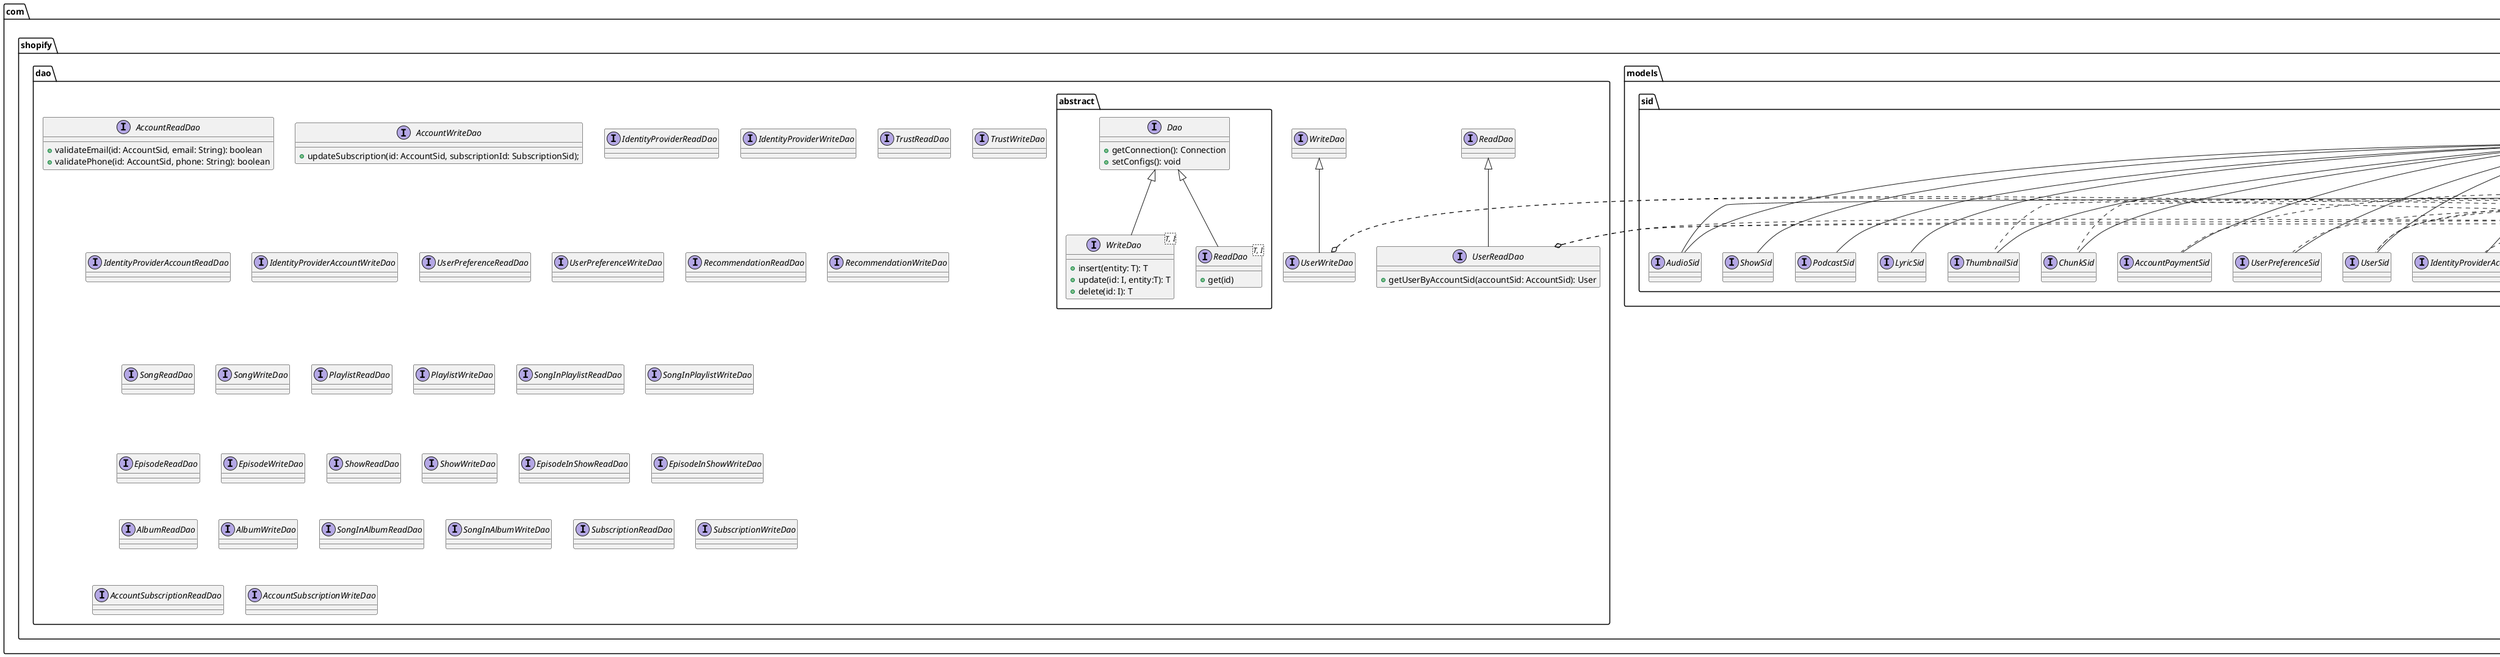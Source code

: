  @startuml
'https://plantuml.com/class-diagram

package com.spotify.db.models {
    class SongDB {
        - id: int
    }

    class EpisodeDB {
        - id: int
    }

    class PlaylistDB {
        - id: int
        - genreId: int
        - createdBy: int
        - songs: List<songId>
    }

    class PodcastDB {
        - id: int
        - genreId: int
    }

    class ShowDB {
        - id: int
        - genreId: int
    }

    class ArtistDB {
        - id: int
    }

    class GenreDB {
        - id: int
    }

    class LyricDB {
        - id: int
        - songId: int
        - content: String
    }

    class AlbumDB {
        - id: int
        - genreId: int
    }

    class SongInPlaylistDB {
        - playListId: int
        - songId: int
    }

    SongInPlaylistDB o-- PlaylistDB
    SongInPlaylistDB o-- SongDB

    class SongInAlbumDB {
        - albumId: int
        - songId: int
    }

    class EpisodeInShowDB {
        - episodeId: int
        - showId: int
    }

    EpisodeInShowDB o-- EpisodeDB
    EpisodeInShowDB o-- ShowDB

    class EpisodeInPodcastDB {
        - episodeId: int
        - podcastId: int
    }

    EpisodeInPodcastDB o-- EpisodeDB
    EpisodeInPodcastDB o-- PodcastDB
}


 /'Sids'/

    package com.shopify.models.sid {

        interface Sid {
            + generateSid(prefix: String): Sid
            + isValid(sid: Sid): boolean
        }

        interface AudioSid implements Sid {

        }

        interface SongSid implements Sid {
        }

        interface PlaylistSid implements Sid {
        }

        interface ThumbnailSid implements Sid{
        }

        interface ChunkSid implements Sid{
        }

        interface EpisodeSid implements Sid{
        }

        interface ShowSid implements Sid{
        }

        interface PodcastSid implements Sid{
        }

        interface ArtistSid implements Sid{
        }

        interface UserSid implements Sid {}

        interface AccountSid implements Sid {}

        interface PaymentGatewaySid implements Sid {}

        interface AccountPaymentSid implements Sid {}

        interface IdentityProviderSid implements Sid {}

        interface TrustSid implements Sid {}

        interface IdentityProviderAccountSid implements Sid {}

        interface UserPreferenceSid implements Sid {}

        interface GenreSid implements Sid {}

        interface LyricSid implements Sid {}

        interface SubscriptionSid implements Sid {}

        interface AccountSubscriptionSid implements Sid {}
    }

package com.spotify.model {

    class User {
        - name: String
        - email: String
        - id: UserSid
        - accountId: AccountSid
    }
    User o.. UserSid
    User o.. AccountSid

    class UserPreference {
        - id: UserPreferenceSid
        - userId: UserSid
        - preferenceType: PreferenceType
        - preferenceId: Sid
    }

    UserPreference o.. UserPreferenceSid
    UserPreference o.. UserSid

    class Account {
        - id: AccountSid
        - activeIdentityProvider: IdentityProviderSid
        - paymentId: AccountPaymentSid
        - subscriptionId: AccountSubscriptionSid
        - email: String
        - phone: String
    }

    Account o.. AccountSid
    Account o.. PaymentGatewaySid
    Account o.. IdentityProviderSid
    Account o.. AccountSubscriptionSid

    class Subscription {
        - id: SubscriptionSid
        - name : String
        - activeDuration: Timeframe
        - fee: double
    }

    Subscription o.. SubscriptionSid

    class AccountSubscription {
        - id : AccountSubscriptionSid
        - subscriptionId: SubscriptionSid
        - startDateTime: DateTime
        - endDateTime: DateTime
    }

    AccountSubscription o.. SubscriptionSid
    AccountSubscription o-- AccountSubscriptionSid

    class PaymentGateway {
        - id: PaymentGatewaySid
        - paymentUrl: String
        - paymentType: PaymentType
    }

    PaymentGateway o.. PaymentGatewaySid

    class AccountPayment {
        - id: AccountPaymentSid
        - paymentType: PaymentType
    }

    AccountPayment o.. AccountPaymentSid

    class IdentityProvider {
        - id: IdentityProviderSid
        - trustId: TrustSid
        - loginUrl: String
        - logoutUrl: String
    }

    IdentityProvider o.. IdentityProviderSid
    IdentityProvider o.. TrustSid

    class Trust {
        - id: TrustSid
        - trustType: TrustType
        - content: String
    }

    Trust o.. TrustSid

    class IdentityProviderAccount {
        - id: IdentityProviderAccountSid
        - accountId: AccountSid
        - assertion: String
    }

    IdentityProviderAccount o.. IdentityProviderAccountSid
    IdentityProviderAccount o.. AccountSid

    IdentityProviderAccount o.. IdentityProviderAccountSid
    IdentityProviderAccount o.. AccountSid

    class Recommendation {
        - preferenceType: PreferenceType
        - preferenceValue: String
        - preferenceIds: Map<ListType, List<Sid>>
    }

    enum PreferenceType {
        GENRE,
        ARTIST,
        LANGUAGE,
    }

    enum ListType {
        Playlist,
        Podcast,
        Show
    }

    enum TrustType {
        CERTIFICATE,
        SECRET,
        MFA,
        SAML_METADATA
    }

    interface Media {
        + getMediaType(): MediaType
    }

    interface Chunk {
        + getSid(): ChunkSid
        + getContent(): void
    }

    Chunk o.. ChunkSid

    class AudioChunk implements Chunk {
        - chunkUrl: String
        - nextChunk: ChunkSid
    }


    class Audio implements Media {
        - id: AudioSid
        - chunk: AudioChunk
    }
    Audio o.. AudioChunk
    Audio o-- AudioSid


    /'Think on the Streaming chunks for SOng Audio'/
    class Song {
        - id: SongSid
        - audioSid: AudioSid
        - meta: SongMeta
        - genreId: GenreSid
        - lyricId: LyricSid
    }

    Song o-- SongSid
    Song o-- GenreSid

    class Lyric {
        - id: LyricSid
        - content: String
    }

    class SongMeta {
        + getTitle(): String
        + duration: Time
        + thumbNail: ThumbnailSid
        - artists: List<ArtistSid>

    }

    SongMeta o.. ThumbnailSid
    SongMeta o.. ArtistSid
    Song o-- SongMeta

    class ThumbNail {
        - id: ThumbnailSid
        - cloudLink: String
    }

    Song o.. SongMeta
    Song o.. Audio

    class Playlist {
        - id: PlaylistSid
        - songs: List<Map<SongSid, SongMeta>>
        - artists: List<ArtistSid>
        - genreId: GenreSid
    }
    Playlist o-- PlaylistSid
    Playlist o.. SongSid
    Playlist o.. SongMeta
    Playlist o.. ArtistSid
    Playlist o.. GenreSid

    class Album {
        - id: AlbumSid
        - songs: List<Map<SongSid, SongMeta>>
    }

    /'Podcast'/

    class Episode {
        - id: EpisodeSid
        - audioSid: AudioSid
        - episodeMeta: EpisodeMeta
        - genreId: GenreSid
    }

    Episode o-- EpisodeSid
    Episode o.. EpisodeMeta
    Episode o.. GenreSid

    class EpisodeMeta {
        - title: String
        - duration: Time
        - artists: List<ArtistSid>
    }

    EpisodeMeta o.. ArtistSid

    class Podcast {
        - id: PodcastSid
        - episodes: List<EpisodeSid>
        - artists: List<ArtistSid>
        - genreId: GenreSid
    }
    Podcast o.. EpisodeSid
    Podcast o.. ArtistSid
    Podcast o.. GenreSid

    class Show {
        - id: ShowSid
        - episodes: List<EpisodeSid>
        - artists: List<ArtistSid>
        - genreId: GenreSid
    }

    Show o.. EpisodeSid
    Show o.. GenreSid

    class Artist {
        - id: ArtistSid
        - name: String
    }

    Artist o-- ArtistSid

    class Genre {
        - id: GenreSid
        - name: String
        - description: String
        - thumbnailId: ThumbnailSid
    }


    /'Enums'/
    enum MediaType {
        Audio,
        Video,
        Transcript
    }
}

package com.shopify.dao.abstract {
    interface Dao {
        + getConnection(): Connection
        + setConfigs(): void
    }

    interface ReadDao<T, I> implements Dao {
        + get(id)
    }

    interface WriteDao<T, I> implements Dao {
        + insert(entity: T): T
        + update(id: I, entity:T): T
        + delete(id: I): T
    }
}

package com.shopify.dao {
    interface UserReadDao implements ReadDao{
        + getUserByAccountSid(accountSid: AccountSid): User
    }

    UserReadDao o.. com.spotify.model.UserSid
    UserReadDao o.. com.spotify.model.AccountSid

    UserReadDao o.. com.spotify.model.User

    interface UserWriteDao implements WriteDao{

    }

    UserWriteDao o.. com.spotify.model.UserSid
    UserWriteDao o.. com.spotify.model.User

    interface AccountReadDao {
        + validateEmail(id: AccountSid, email: String): boolean
        + validatePhone(id: AccountSid, phone: String): boolean

    }


    interface AccountWriteDao {
        + updateSubscription(id: AccountSid, subscriptionId: SubscriptionSid);
    }

    interface IdentityProviderReadDao {

    }

    interface IdentityProviderWriteDao {

    }

    interface TrustReadDao {

    }


    interface TrustWriteDao {

    }

    interface IdentityProviderAccountReadDao {

    }


    interface IdentityProviderAccountWriteDao {

    }

    interface UserPreferenceReadDao {

    }


    interface UserPreferenceWriteDao {

    }

    interface RecommendationReadDao {

    }


    interface RecommendationWriteDao {

    }

    interface SongReadDao {

    }


    interface SongWriteDao {

    }

    interface PlaylistReadDao {
    }


    interface PlaylistWriteDao {
    }

    interface SongInPlaylistReadDao {
    }

    interface SongInPlaylistWriteDao {

    }

    interface EpisodeReadDao {

    }

    interface EpisodeWriteDao {

    }

    interface ShowReadDao {

    }

    interface ShowWriteDao {

    }

    interface EpisodeInShowReadDao {

    }

    interface EpisodeInShowWriteDao {

    }

    interface AlbumReadDao {

    }

    interface AlbumWriteDao {

    }

    interface SongInAlbumReadDao {

    }


    interface SongInAlbumWriteDao {

    }

    interface SubscriptionReadDao {

    }

    interface SubscriptionWriteDao {

    }

    interface AccountSubscriptionReadDao {

    }

    interface AccountSubscriptionWriteDao {

    }
}
@enduml
